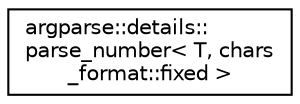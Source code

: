 digraph "Graphical Class Hierarchy"
{
 // LATEX_PDF_SIZE
  edge [fontname="Helvetica",fontsize="10",labelfontname="Helvetica",labelfontsize="10"];
  node [fontname="Helvetica",fontsize="10",shape=record];
  rankdir="LR";
  Node0 [label="argparse::details::\lparse_number\< T, chars\l_format::fixed \>",height=0.2,width=0.4,color="black", fillcolor="white", style="filled",URL="$structargparse_1_1details_1_1parse__number_3_01T_00_01chars__format_1_1fixed_01_4.html",tooltip=" "];
}
